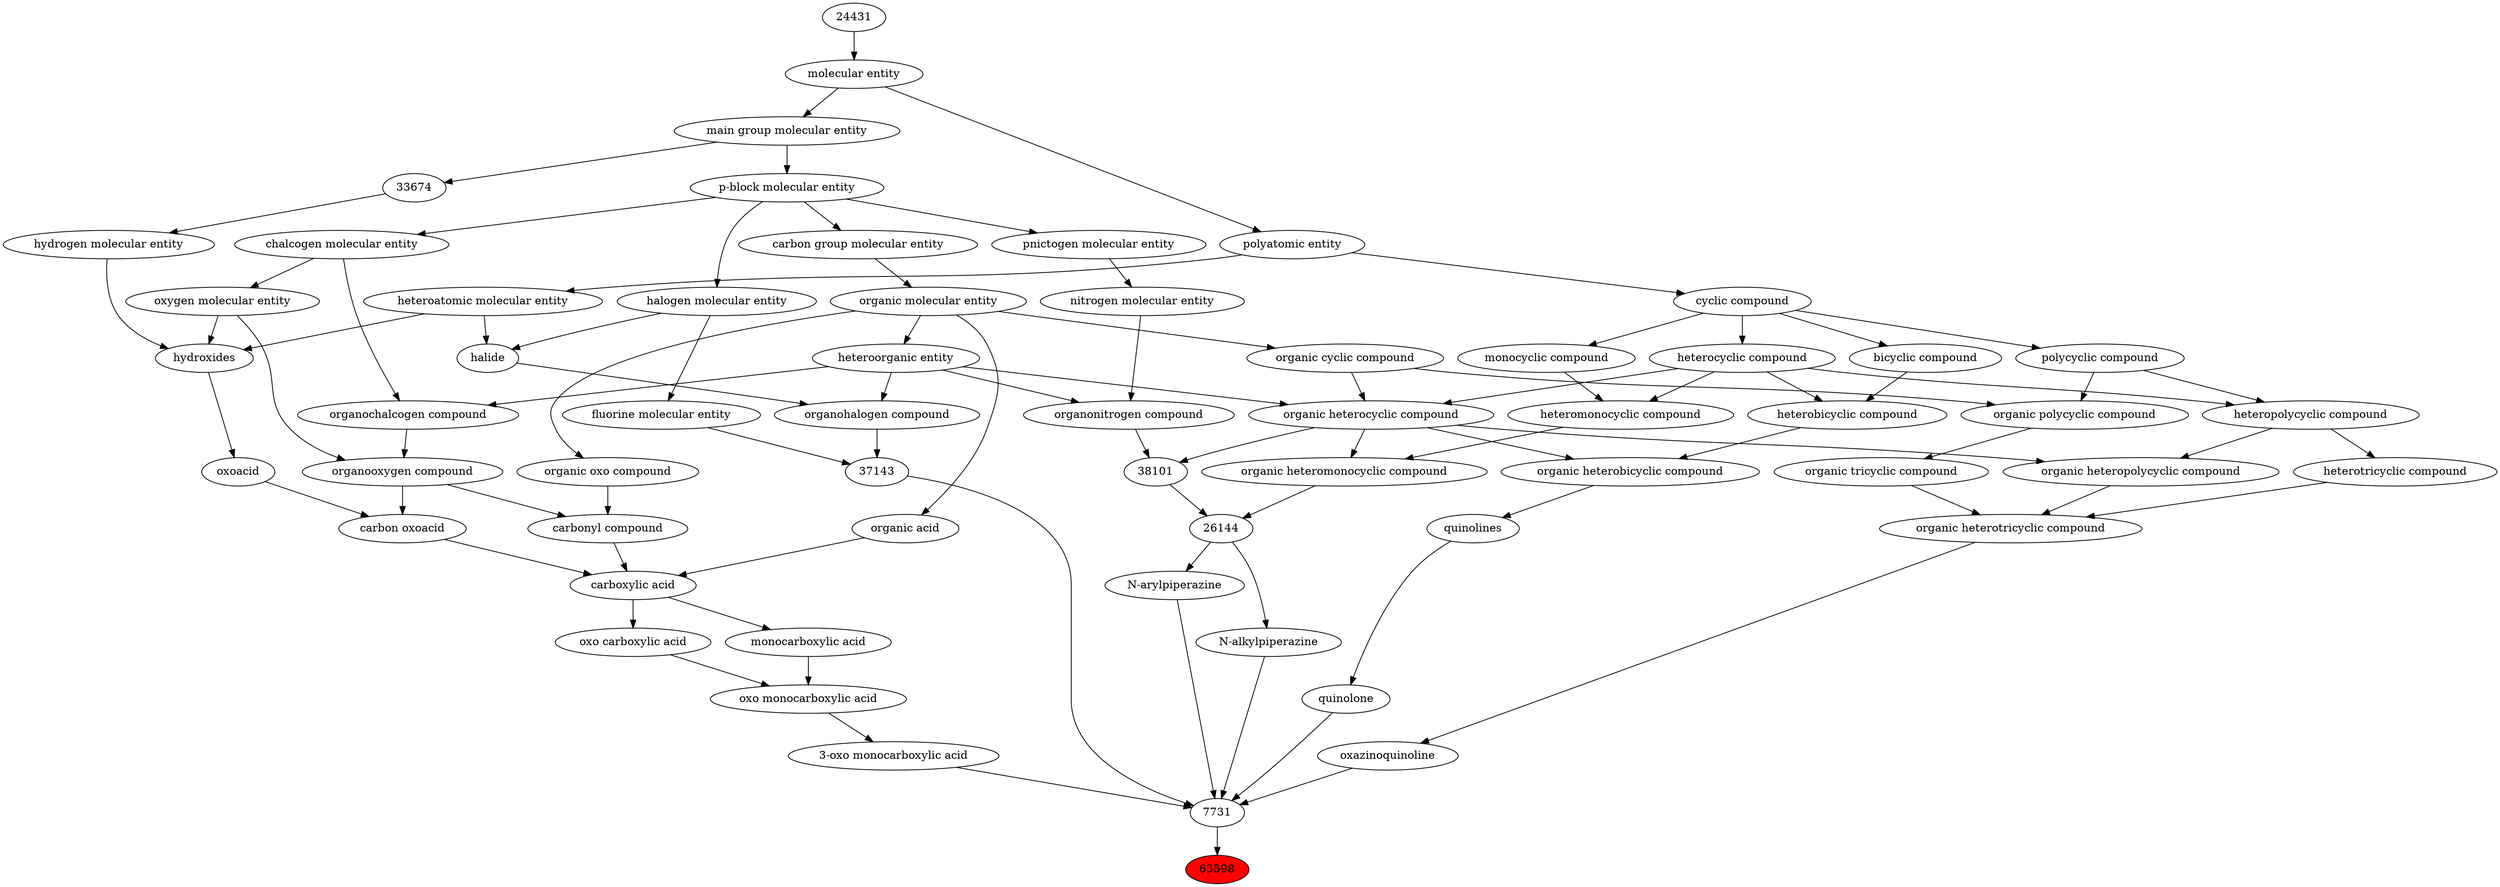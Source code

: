 digraph tree{ 
63598 [label="63598" fillcolor=red style=filled]
7731 -> 63598
7731 [label="7731"]
23765 -> 7731
53665 -> 7731
37143 -> 7731
46845 -> 7731
46848 -> 7731
47881 -> 7731
23765 [label="quinolone"]
26513 -> 23765
53665 [label="oxazinoquinoline"]
26979 -> 53665
37143 [label="37143"]
36684 -> 37143
24062 -> 37143
46845 [label="N-alkylpiperazine"]
26144 -> 46845
46848 [label="N-arylpiperazine"]
26144 -> 46848
47881 [label="3-oxo monocarboxylic acid"]
35871 -> 47881
26513 [label="quinolines"]
27171 -> 26513
26979 [label="organic heterotricyclic compound"]
38166 -> 26979
36688 -> 26979
51959 -> 26979
36684 [label="organohalogen compound"]
33285 -> 36684
37578 -> 36684
24062 [label="fluorine molecular entity"]
24471 -> 24062
26144 [label="26144"]
38101 -> 26144
25693 -> 26144
35871 [label="oxo monocarboxylic acid"]
25384 -> 35871
25754 -> 35871
27171 [label="organic heterobicyclic compound"]
33672 -> 27171
24532 -> 27171
38166 [label="organic heteropolycyclic compound"]
24532 -> 38166
33671 -> 38166
36688 [label="heterotricyclic compound"]
33671 -> 36688
51959 [label="organic tricyclic compound"]
51958 -> 51959
33285 [label="heteroorganic entity"]
50860 -> 33285
37578 [label="halide"]
24471 -> 37578
37577 -> 37578
24471 [label="halogen molecular entity"]
33675 -> 24471
38101 [label="38101"]
24532 -> 38101
35352 -> 38101
25693 [label="organic heteromonocyclic compound"]
33670 -> 25693
24532 -> 25693
25384 [label="monocarboxylic acid"]
33575 -> 25384
25754 [label="oxo carboxylic acid"]
33575 -> 25754
33672 [label="heterobicyclic compound"]
33636 -> 33672
5686 -> 33672
24532 [label="organic heterocyclic compound"]
33285 -> 24532
33832 -> 24532
5686 -> 24532
33671 [label="heteropolycyclic compound"]
5686 -> 33671
33635 -> 33671
51958 [label="organic polycyclic compound"]
33832 -> 51958
33635 -> 51958
50860 [label="organic molecular entity"]
33582 -> 50860
37577 [label="heteroatomic molecular entity"]
36357 -> 37577
33675 [label="p-block molecular entity"]
33579 -> 33675
35352 [label="organonitrogen compound"]
51143 -> 35352
33285 -> 35352
33670 [label="heteromonocyclic compound"]
5686 -> 33670
33661 -> 33670
33575 [label="carboxylic acid"]
36586 -> 33575
35605 -> 33575
64709 -> 33575
33636 [label="bicyclic compound"]
33595 -> 33636
5686 [label="heterocyclic compound"]
33595 -> 5686
33832 [label="organic cyclic compound"]
50860 -> 33832
33635 [label="polycyclic compound"]
33595 -> 33635
33582 [label="carbon group molecular entity"]
33675 -> 33582
36357 [label="polyatomic entity"]
23367 -> 36357
33579 [label="main group molecular entity"]
23367 -> 33579
51143 [label="nitrogen molecular entity"]
33302 -> 51143
33661 [label="monocyclic compound"]
33595 -> 33661
36586 [label="carbonyl compound"]
36587 -> 36586
36963 -> 36586
35605 [label="carbon oxoacid"]
24833 -> 35605
36963 -> 35605
64709 [label="organic acid"]
50860 -> 64709
33595 [label="cyclic compound"]
36357 -> 33595
23367 [label="molecular entity"]
24431 -> 23367
33302 [label="pnictogen molecular entity"]
33675 -> 33302
36587 [label="organic oxo compound"]
50860 -> 36587
36963 [label="organooxygen compound"]
36962 -> 36963
25806 -> 36963
24833 [label="oxoacid"]
24651 -> 24833
24431 [label="24431"]
36962 [label="organochalcogen compound"]
33285 -> 36962
33304 -> 36962
25806 [label="oxygen molecular entity"]
33304 -> 25806
24651 [label="hydroxides"]
25806 -> 24651
33608 -> 24651
37577 -> 24651
33304 [label="chalcogen molecular entity"]
33675 -> 33304
33608 [label="hydrogen molecular entity"]
33674 -> 33608
33674 [label="33674"]
33579 -> 33674
}